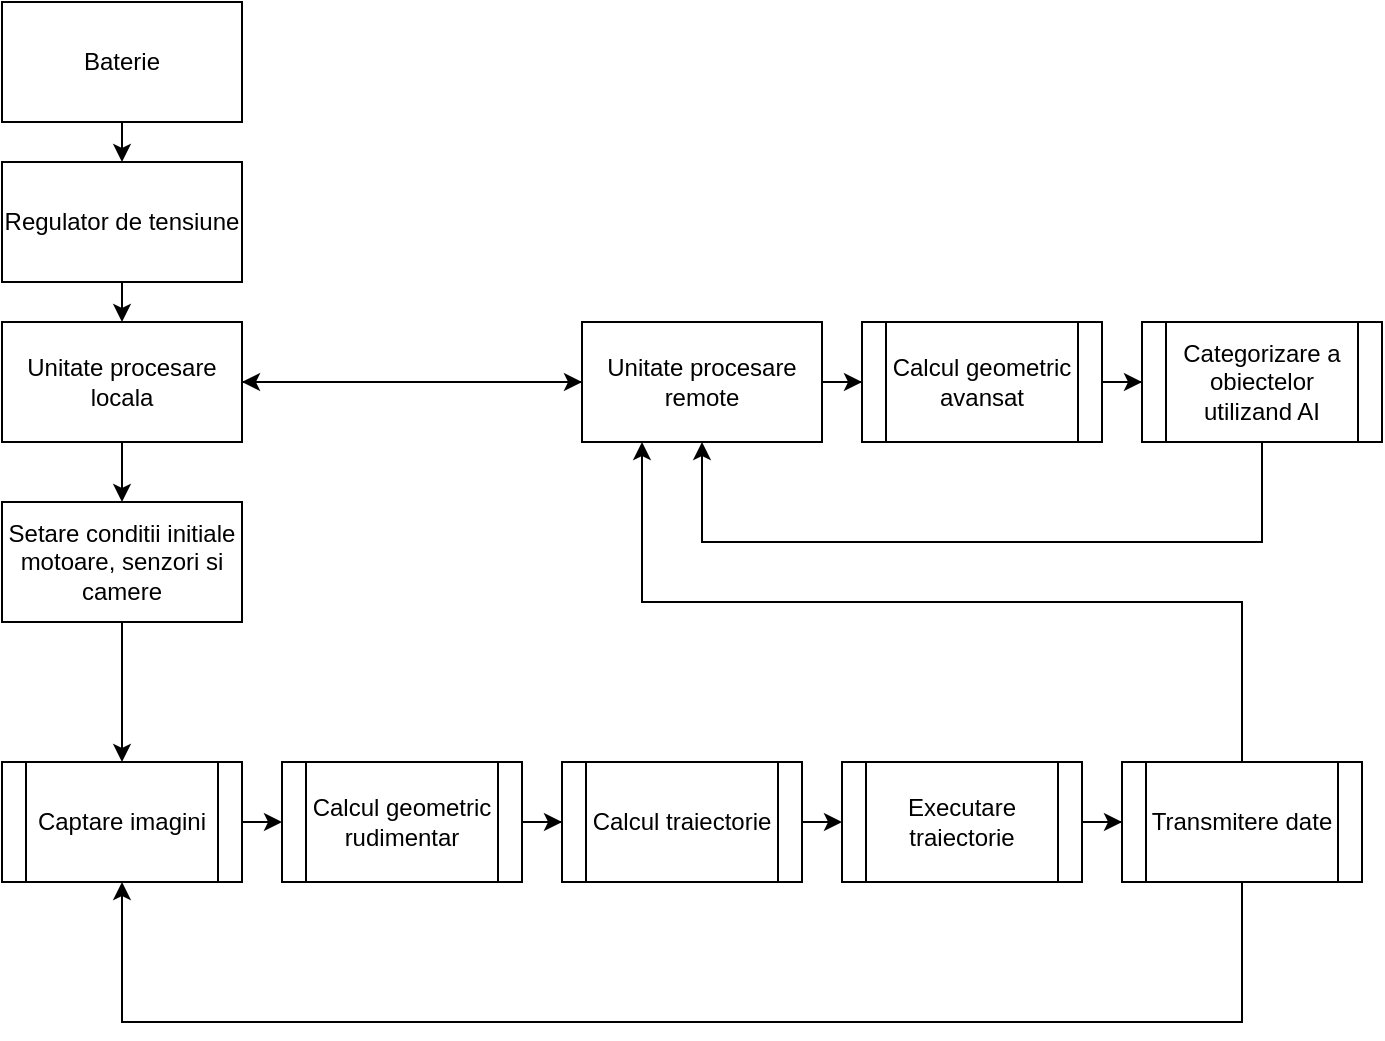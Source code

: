 <mxfile version="27.1.1">
  <diagram name="Page-1" id="Pf1q6ngfQjls62erkBvs">
    <mxGraphModel dx="1665" dy="946" grid="1" gridSize="10" guides="1" tooltips="1" connect="1" arrows="1" fold="1" page="1" pageScale="1" pageWidth="850" pageHeight="1100" math="0" shadow="0">
      <root>
        <mxCell id="0" />
        <mxCell id="1" parent="0" />
        <mxCell id="onsYoh0pytFvfcH86_cc-28" style="edgeStyle=orthogonalEdgeStyle;rounded=0;orthogonalLoop=1;jettySize=auto;html=1;exitX=0;exitY=0.5;exitDx=0;exitDy=0;entryX=0.508;entryY=0.117;entryDx=0;entryDy=0;entryPerimeter=0;" parent="1" target="onsYoh0pytFvfcH86_cc-27" edge="1">
          <mxGeometry relative="1" as="geometry">
            <mxPoint x="160" y="580" as="sourcePoint" />
          </mxGeometry>
        </mxCell>
        <mxCell id="YkRN953lQLxVAGV9vDbv-1" style="edgeStyle=orthogonalEdgeStyle;rounded=0;orthogonalLoop=1;jettySize=auto;html=1;exitX=0.5;exitY=1;exitDx=0;exitDy=0;entryX=0.5;entryY=0;entryDx=0;entryDy=0;" edge="1" parent="1" source="YkRN953lQLxVAGV9vDbv-2" target="YkRN953lQLxVAGV9vDbv-7">
          <mxGeometry relative="1" as="geometry" />
        </mxCell>
        <mxCell id="YkRN953lQLxVAGV9vDbv-11" style="edgeStyle=orthogonalEdgeStyle;rounded=0;orthogonalLoop=1;jettySize=auto;html=1;entryX=0;entryY=0.5;entryDx=0;entryDy=0;" edge="1" parent="1" source="YkRN953lQLxVAGV9vDbv-2" target="YkRN953lQLxVAGV9vDbv-8">
          <mxGeometry relative="1" as="geometry" />
        </mxCell>
        <mxCell id="YkRN953lQLxVAGV9vDbv-2" value="Unitate procesare locala" style="rounded=0;whiteSpace=wrap;html=1;" vertex="1" parent="1">
          <mxGeometry x="70" y="260" width="120" height="60" as="geometry" />
        </mxCell>
        <mxCell id="YkRN953lQLxVAGV9vDbv-3" style="edgeStyle=orthogonalEdgeStyle;rounded=0;orthogonalLoop=1;jettySize=auto;html=1;exitX=0.5;exitY=1;exitDx=0;exitDy=0;entryX=0.5;entryY=0;entryDx=0;entryDy=0;" edge="1" parent="1" source="YkRN953lQLxVAGV9vDbv-4" target="YkRN953lQLxVAGV9vDbv-6">
          <mxGeometry relative="1" as="geometry" />
        </mxCell>
        <mxCell id="YkRN953lQLxVAGV9vDbv-4" value="Baterie" style="rounded=0;whiteSpace=wrap;html=1;" vertex="1" parent="1">
          <mxGeometry x="70" y="100" width="120" height="60" as="geometry" />
        </mxCell>
        <mxCell id="YkRN953lQLxVAGV9vDbv-5" style="edgeStyle=orthogonalEdgeStyle;rounded=0;orthogonalLoop=1;jettySize=auto;html=1;exitX=0.5;exitY=1;exitDx=0;exitDy=0;entryX=0.5;entryY=0;entryDx=0;entryDy=0;" edge="1" parent="1" source="YkRN953lQLxVAGV9vDbv-6" target="YkRN953lQLxVAGV9vDbv-2">
          <mxGeometry relative="1" as="geometry" />
        </mxCell>
        <mxCell id="YkRN953lQLxVAGV9vDbv-6" value="Regulator de tensiune" style="rounded=0;whiteSpace=wrap;html=1;" vertex="1" parent="1">
          <mxGeometry x="70" y="180" width="120" height="60" as="geometry" />
        </mxCell>
        <mxCell id="YkRN953lQLxVAGV9vDbv-19" style="edgeStyle=orthogonalEdgeStyle;rounded=0;orthogonalLoop=1;jettySize=auto;html=1;exitX=0.5;exitY=1;exitDx=0;exitDy=0;entryX=0.5;entryY=0;entryDx=0;entryDy=0;" edge="1" parent="1" source="YkRN953lQLxVAGV9vDbv-7" target="YkRN953lQLxVAGV9vDbv-17">
          <mxGeometry relative="1" as="geometry" />
        </mxCell>
        <mxCell id="YkRN953lQLxVAGV9vDbv-7" value="Setare conditii initiale motoare, senzori si camere" style="rounded=0;whiteSpace=wrap;html=1;" vertex="1" parent="1">
          <mxGeometry x="70" y="350" width="120" height="60" as="geometry" />
        </mxCell>
        <mxCell id="YkRN953lQLxVAGV9vDbv-10" value="" style="edgeStyle=orthogonalEdgeStyle;rounded=0;orthogonalLoop=1;jettySize=auto;html=1;" edge="1" parent="1" source="YkRN953lQLxVAGV9vDbv-8" target="YkRN953lQLxVAGV9vDbv-2">
          <mxGeometry relative="1" as="geometry" />
        </mxCell>
        <mxCell id="YkRN953lQLxVAGV9vDbv-24" value="" style="edgeStyle=orthogonalEdgeStyle;rounded=0;orthogonalLoop=1;jettySize=auto;html=1;" edge="1" parent="1" source="YkRN953lQLxVAGV9vDbv-8" target="YkRN953lQLxVAGV9vDbv-12">
          <mxGeometry relative="1" as="geometry" />
        </mxCell>
        <mxCell id="YkRN953lQLxVAGV9vDbv-8" value="Unitate procesare remote" style="rounded=0;whiteSpace=wrap;html=1;" vertex="1" parent="1">
          <mxGeometry x="360" y="260" width="120" height="60" as="geometry" />
        </mxCell>
        <mxCell id="YkRN953lQLxVAGV9vDbv-25" value="" style="edgeStyle=orthogonalEdgeStyle;rounded=0;orthogonalLoop=1;jettySize=auto;html=1;" edge="1" parent="1" source="YkRN953lQLxVAGV9vDbv-12" target="YkRN953lQLxVAGV9vDbv-14">
          <mxGeometry relative="1" as="geometry" />
        </mxCell>
        <mxCell id="YkRN953lQLxVAGV9vDbv-12" value="Calcul geometric avansat" style="shape=process;whiteSpace=wrap;html=1;backgroundOutline=1;" vertex="1" parent="1">
          <mxGeometry x="500" y="260" width="120" height="60" as="geometry" />
        </mxCell>
        <mxCell id="YkRN953lQLxVAGV9vDbv-21" value="" style="edgeStyle=orthogonalEdgeStyle;rounded=0;orthogonalLoop=1;jettySize=auto;html=1;" edge="1" parent="1" source="YkRN953lQLxVAGV9vDbv-13" target="YkRN953lQLxVAGV9vDbv-15">
          <mxGeometry relative="1" as="geometry" />
        </mxCell>
        <mxCell id="YkRN953lQLxVAGV9vDbv-13" value="Calcul geometric rudimentar" style="shape=process;whiteSpace=wrap;html=1;backgroundOutline=1;" vertex="1" parent="1">
          <mxGeometry x="210" y="480" width="120" height="60" as="geometry" />
        </mxCell>
        <mxCell id="YkRN953lQLxVAGV9vDbv-27" style="edgeStyle=orthogonalEdgeStyle;rounded=0;orthogonalLoop=1;jettySize=auto;html=1;exitX=0.5;exitY=1;exitDx=0;exitDy=0;entryX=0.5;entryY=1;entryDx=0;entryDy=0;" edge="1" parent="1" source="YkRN953lQLxVAGV9vDbv-14" target="YkRN953lQLxVAGV9vDbv-8">
          <mxGeometry relative="1" as="geometry">
            <Array as="points">
              <mxPoint x="700" y="370" />
              <mxPoint x="420" y="370" />
            </Array>
          </mxGeometry>
        </mxCell>
        <mxCell id="YkRN953lQLxVAGV9vDbv-14" value="Categorizare a obiectelor utilizand AI" style="shape=process;whiteSpace=wrap;html=1;backgroundOutline=1;" vertex="1" parent="1">
          <mxGeometry x="640" y="260" width="120" height="60" as="geometry" />
        </mxCell>
        <mxCell id="YkRN953lQLxVAGV9vDbv-22" style="edgeStyle=orthogonalEdgeStyle;rounded=0;orthogonalLoop=1;jettySize=auto;html=1;exitX=1;exitY=0.5;exitDx=0;exitDy=0;entryX=0;entryY=0.5;entryDx=0;entryDy=0;" edge="1" parent="1" source="YkRN953lQLxVAGV9vDbv-15" target="YkRN953lQLxVAGV9vDbv-16">
          <mxGeometry relative="1" as="geometry" />
        </mxCell>
        <mxCell id="YkRN953lQLxVAGV9vDbv-15" value="Calcul traiectorie" style="shape=process;whiteSpace=wrap;html=1;backgroundOutline=1;" vertex="1" parent="1">
          <mxGeometry x="350" y="480" width="120" height="60" as="geometry" />
        </mxCell>
        <mxCell id="YkRN953lQLxVAGV9vDbv-23" style="edgeStyle=orthogonalEdgeStyle;rounded=0;orthogonalLoop=1;jettySize=auto;html=1;exitX=1;exitY=0.5;exitDx=0;exitDy=0;" edge="1" parent="1" source="YkRN953lQLxVAGV9vDbv-16" target="YkRN953lQLxVAGV9vDbv-18">
          <mxGeometry relative="1" as="geometry" />
        </mxCell>
        <mxCell id="YkRN953lQLxVAGV9vDbv-16" value="Executare traiectorie" style="shape=process;whiteSpace=wrap;html=1;backgroundOutline=1;" vertex="1" parent="1">
          <mxGeometry x="490" y="480" width="120" height="60" as="geometry" />
        </mxCell>
        <mxCell id="YkRN953lQLxVAGV9vDbv-20" style="edgeStyle=orthogonalEdgeStyle;rounded=0;orthogonalLoop=1;jettySize=auto;html=1;exitX=1;exitY=0.5;exitDx=0;exitDy=0;entryX=0;entryY=0.5;entryDx=0;entryDy=0;" edge="1" parent="1" source="YkRN953lQLxVAGV9vDbv-17" target="YkRN953lQLxVAGV9vDbv-13">
          <mxGeometry relative="1" as="geometry" />
        </mxCell>
        <mxCell id="YkRN953lQLxVAGV9vDbv-17" value="Captare imagini" style="shape=process;whiteSpace=wrap;html=1;backgroundOutline=1;" vertex="1" parent="1">
          <mxGeometry x="70" y="480" width="120" height="60" as="geometry" />
        </mxCell>
        <mxCell id="YkRN953lQLxVAGV9vDbv-26" style="edgeStyle=orthogonalEdgeStyle;rounded=0;orthogonalLoop=1;jettySize=auto;html=1;exitX=0.5;exitY=0;exitDx=0;exitDy=0;entryX=0.25;entryY=1;entryDx=0;entryDy=0;" edge="1" parent="1" source="YkRN953lQLxVAGV9vDbv-18" target="YkRN953lQLxVAGV9vDbv-8">
          <mxGeometry relative="1" as="geometry" />
        </mxCell>
        <mxCell id="YkRN953lQLxVAGV9vDbv-28" style="edgeStyle=orthogonalEdgeStyle;rounded=0;orthogonalLoop=1;jettySize=auto;html=1;exitX=0.5;exitY=1;exitDx=0;exitDy=0;entryX=0.5;entryY=1;entryDx=0;entryDy=0;" edge="1" parent="1" source="YkRN953lQLxVAGV9vDbv-18" target="YkRN953lQLxVAGV9vDbv-17">
          <mxGeometry relative="1" as="geometry">
            <Array as="points">
              <mxPoint x="690" y="610" />
              <mxPoint x="130" y="610" />
            </Array>
          </mxGeometry>
        </mxCell>
        <mxCell id="YkRN953lQLxVAGV9vDbv-18" value="Transmitere date" style="shape=process;whiteSpace=wrap;html=1;backgroundOutline=1;" vertex="1" parent="1">
          <mxGeometry x="630" y="480" width="120" height="60" as="geometry" />
        </mxCell>
      </root>
    </mxGraphModel>
  </diagram>
</mxfile>
